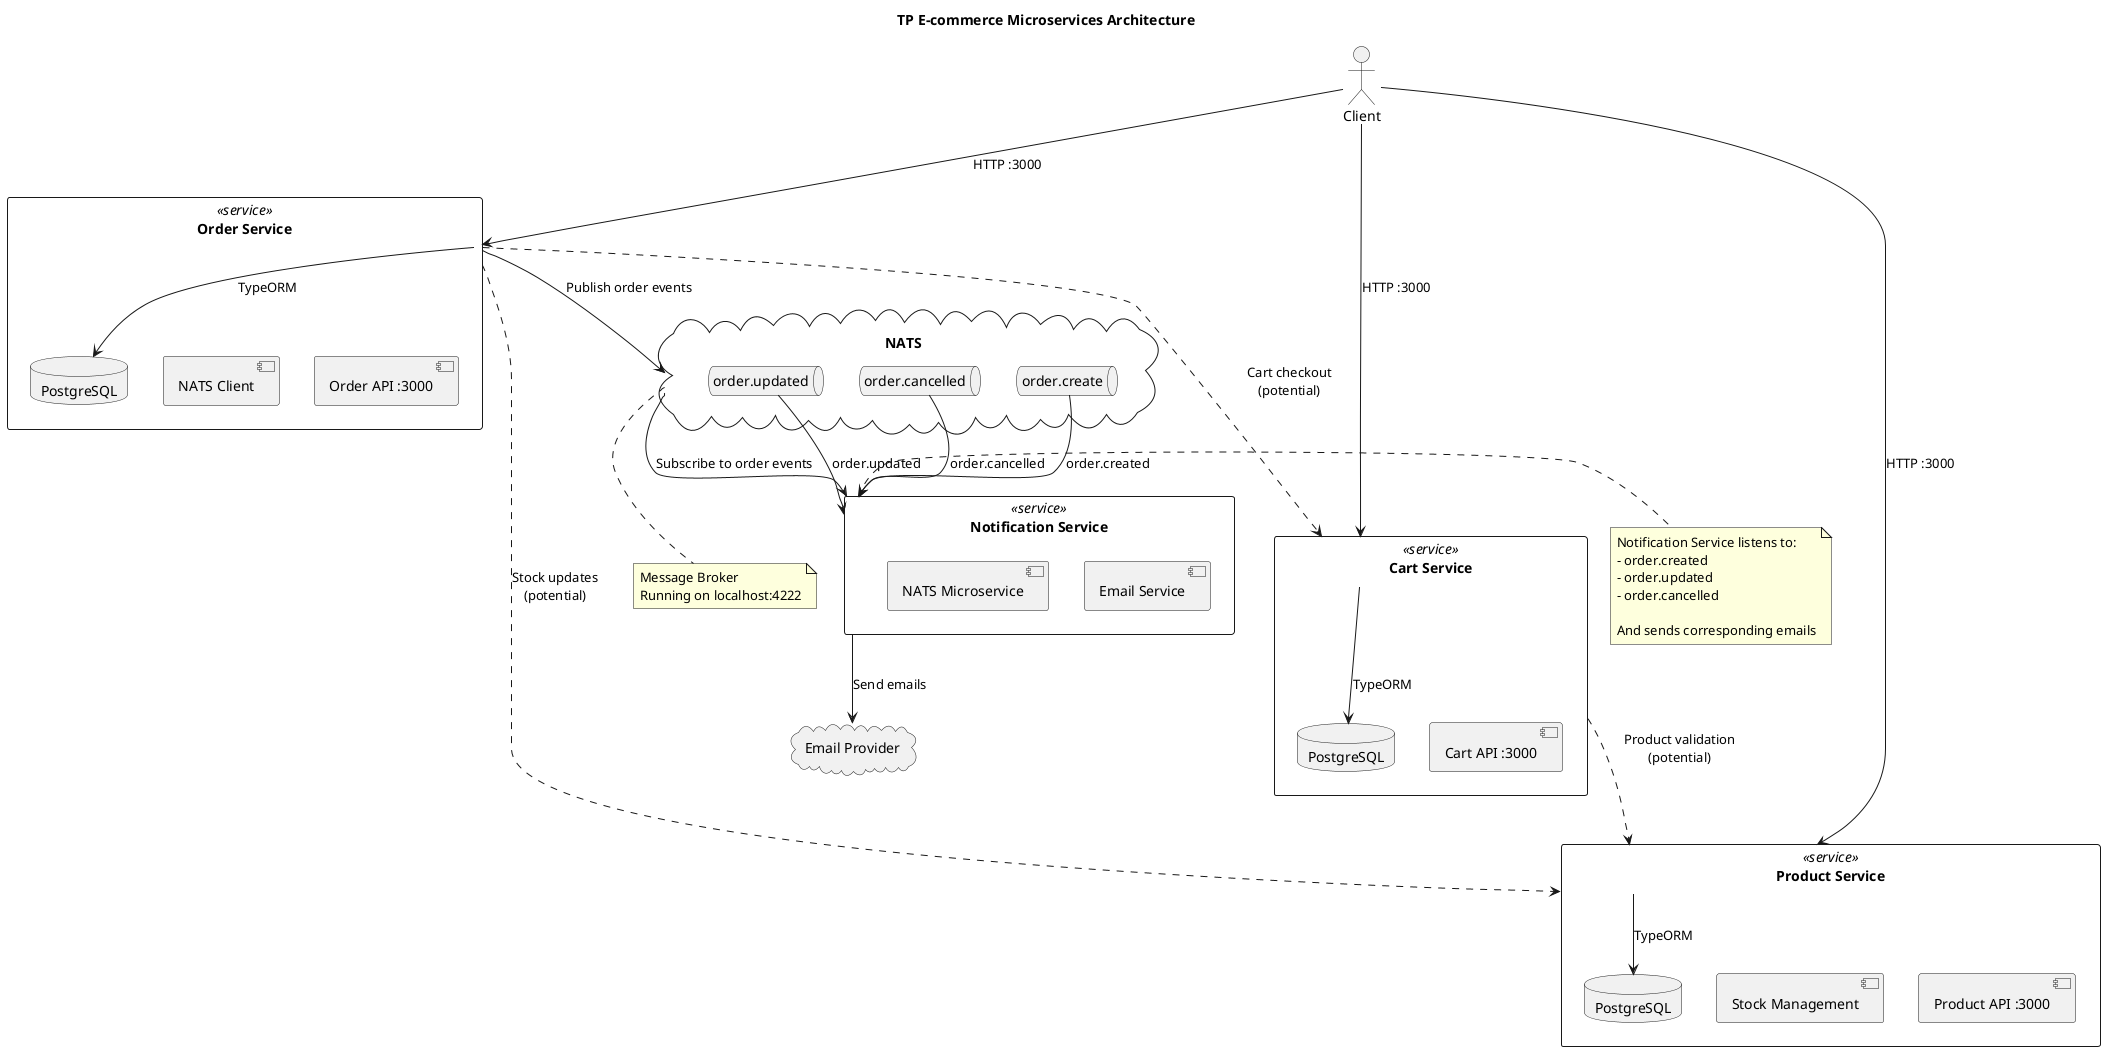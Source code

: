@startuml tp-ecommerce-services
!define RECTANGLE_COLOR #E6F3FF
!define SERVICE_COLOR #B3D9FF
!define DATABASE_COLOR #FFE6CC
!define MESSAGE_COLOR #E6FFE6

title TP E-commerce Microservices Architecture

' Services
rectangle "Product Service" as PS <<service>> {
  [Product API :3000]
  [Stock Management]
  database "PostgreSQL" as PSDB
}

rectangle "Cart Service" as CS <<service>> {
  [Cart API :3000]
  database "PostgreSQL" as CSDB
}

rectangle "Order Service" as OS <<service>> {
  [Order API :3000]
  [NATS Client]
  database "PostgreSQL" as OSDB
}

rectangle "Notification Service" as NS <<service>> {
  [Email Service]
  [NATS Microservice]
}

' Message Broker
cloud "NATS" as NATS {
  queue "order.create" as Q1
  queue "order.updated" as Q2
  queue "order.cancelled" as Q3
}

' External Systems
actor "Client" as CLIENT
cloud "Email Provider" as EMAIL

' Connections - HTTP APIs
CLIENT --> PS : HTTP :3000
CLIENT --> CS : HTTP :3000
CLIENT --> OS : HTTP :3000

' Database connections
PS --> PSDB : TypeORM
CS --> CSDB : TypeORM
OS --> OSDB : TypeORM

' NATS messaging
OS --> NATS : Publish order events
NATS --> NS : Subscribe to order events
NS --> EMAIL : Send emails

' Service interactions
CS -.-> PS : Product validation\n(potential)
OS -.-> CS : Cart checkout\n(potential)
OS -.-> PS : Stock updates\n(potential)

' NATS message flow details
Q1 --> NS : order.created
Q2 --> NS : order.updated
Q3 --> NS : order.cancelled

note right of NS
  Notification Service listens to:
  - order.created
  - order.updated  
  - order.cancelled
  
  And sends corresponding emails
end note

note bottom of NATS
  Message Broker
  Running on localhost:4222
end note

@enduml